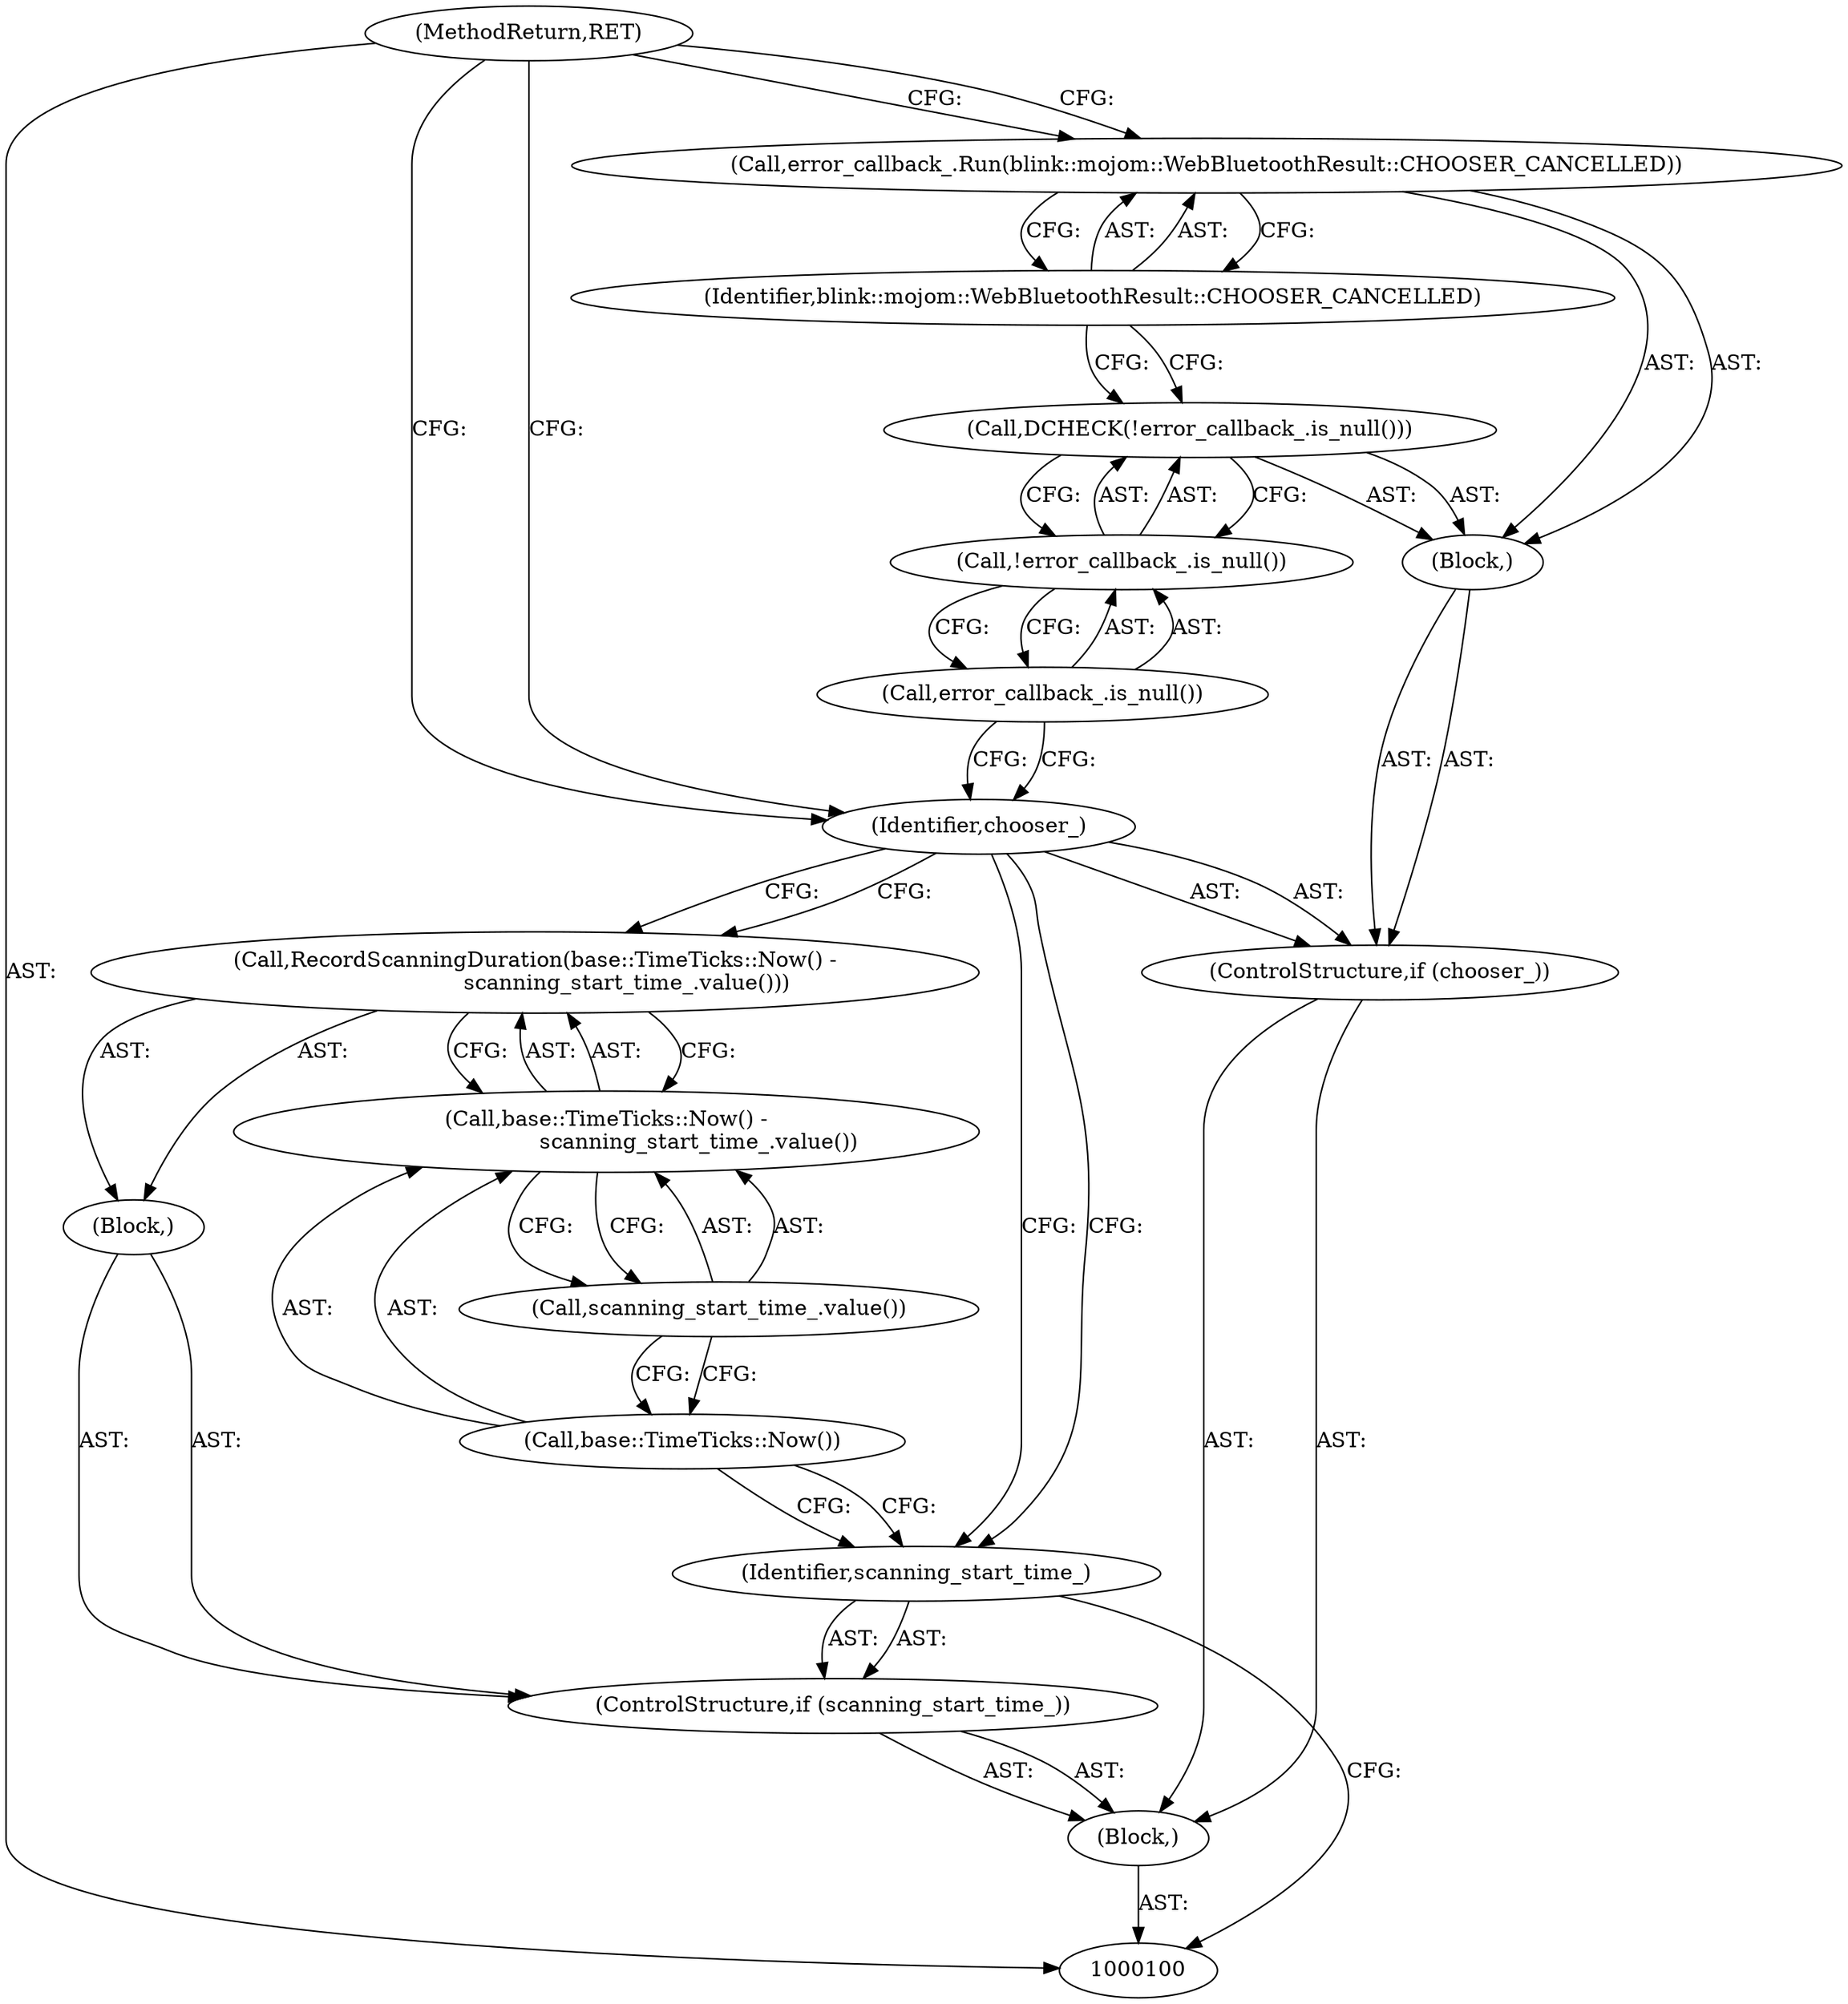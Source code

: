 digraph "1_Chrome_62154472bd2c43e1790dd1bd8a527c1db9118d88_2" {
"1000117" [label="(MethodReturn,RET)"];
"1000101" [label="(Block,)"];
"1000102" [label="(ControlStructure,if (scanning_start_time_))"];
"1000104" [label="(Block,)"];
"1000103" [label="(Identifier,scanning_start_time_)"];
"1000106" [label="(Call,base::TimeTicks::Now() -\n                           scanning_start_time_.value())"];
"1000107" [label="(Call,base::TimeTicks::Now())"];
"1000105" [label="(Call,RecordScanningDuration(base::TimeTicks::Now() -\n                           scanning_start_time_.value()))"];
"1000108" [label="(Call,scanning_start_time_.value())"];
"1000111" [label="(Block,)"];
"1000109" [label="(ControlStructure,if (chooser_))"];
"1000110" [label="(Identifier,chooser_)"];
"1000113" [label="(Call,!error_callback_.is_null())"];
"1000114" [label="(Call,error_callback_.is_null())"];
"1000112" [label="(Call,DCHECK(!error_callback_.is_null()))"];
"1000116" [label="(Identifier,blink::mojom::WebBluetoothResult::CHOOSER_CANCELLED)"];
"1000115" [label="(Call,error_callback_.Run(blink::mojom::WebBluetoothResult::CHOOSER_CANCELLED))"];
"1000117" -> "1000100"  [label="AST: "];
"1000117" -> "1000115"  [label="CFG: "];
"1000117" -> "1000110"  [label="CFG: "];
"1000101" -> "1000100"  [label="AST: "];
"1000102" -> "1000101"  [label="AST: "];
"1000109" -> "1000101"  [label="AST: "];
"1000102" -> "1000101"  [label="AST: "];
"1000103" -> "1000102"  [label="AST: "];
"1000104" -> "1000102"  [label="AST: "];
"1000104" -> "1000102"  [label="AST: "];
"1000105" -> "1000104"  [label="AST: "];
"1000103" -> "1000102"  [label="AST: "];
"1000103" -> "1000100"  [label="CFG: "];
"1000107" -> "1000103"  [label="CFG: "];
"1000110" -> "1000103"  [label="CFG: "];
"1000106" -> "1000105"  [label="AST: "];
"1000106" -> "1000108"  [label="CFG: "];
"1000107" -> "1000106"  [label="AST: "];
"1000108" -> "1000106"  [label="AST: "];
"1000105" -> "1000106"  [label="CFG: "];
"1000107" -> "1000106"  [label="AST: "];
"1000107" -> "1000103"  [label="CFG: "];
"1000108" -> "1000107"  [label="CFG: "];
"1000105" -> "1000104"  [label="AST: "];
"1000105" -> "1000106"  [label="CFG: "];
"1000106" -> "1000105"  [label="AST: "];
"1000110" -> "1000105"  [label="CFG: "];
"1000108" -> "1000106"  [label="AST: "];
"1000108" -> "1000107"  [label="CFG: "];
"1000106" -> "1000108"  [label="CFG: "];
"1000111" -> "1000109"  [label="AST: "];
"1000112" -> "1000111"  [label="AST: "];
"1000115" -> "1000111"  [label="AST: "];
"1000109" -> "1000101"  [label="AST: "];
"1000110" -> "1000109"  [label="AST: "];
"1000111" -> "1000109"  [label="AST: "];
"1000110" -> "1000109"  [label="AST: "];
"1000110" -> "1000105"  [label="CFG: "];
"1000110" -> "1000103"  [label="CFG: "];
"1000114" -> "1000110"  [label="CFG: "];
"1000117" -> "1000110"  [label="CFG: "];
"1000113" -> "1000112"  [label="AST: "];
"1000113" -> "1000114"  [label="CFG: "];
"1000114" -> "1000113"  [label="AST: "];
"1000112" -> "1000113"  [label="CFG: "];
"1000114" -> "1000113"  [label="AST: "];
"1000114" -> "1000110"  [label="CFG: "];
"1000113" -> "1000114"  [label="CFG: "];
"1000112" -> "1000111"  [label="AST: "];
"1000112" -> "1000113"  [label="CFG: "];
"1000113" -> "1000112"  [label="AST: "];
"1000116" -> "1000112"  [label="CFG: "];
"1000116" -> "1000115"  [label="AST: "];
"1000116" -> "1000112"  [label="CFG: "];
"1000115" -> "1000116"  [label="CFG: "];
"1000115" -> "1000111"  [label="AST: "];
"1000115" -> "1000116"  [label="CFG: "];
"1000116" -> "1000115"  [label="AST: "];
"1000117" -> "1000115"  [label="CFG: "];
}
